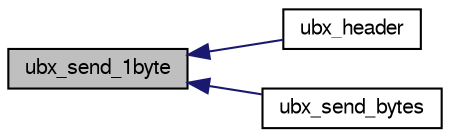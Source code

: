 digraph "ubx_send_1byte"
{
  edge [fontname="FreeSans",fontsize="10",labelfontname="FreeSans",labelfontsize="10"];
  node [fontname="FreeSans",fontsize="10",shape=record];
  rankdir="LR";
  Node1 [label="ubx_send_1byte",height=0.2,width=0.4,color="black", fillcolor="grey75", style="filled", fontcolor="black"];
  Node1 -> Node2 [dir="back",color="midnightblue",fontsize="10",style="solid",fontname="FreeSans"];
  Node2 [label="ubx_header",height=0.2,width=0.4,color="black", fillcolor="white", style="filled",URL="$gps__ubx_8h.html#a2318a808b3f3f117741ab7d86e4eaf78"];
  Node1 -> Node3 [dir="back",color="midnightblue",fontsize="10",style="solid",fontname="FreeSans"];
  Node3 [label="ubx_send_bytes",height=0.2,width=0.4,color="black", fillcolor="white", style="filled",URL="$gps__ubx_8h.html#adf889ecccbe48a25bc9ddce61221193c"];
}
